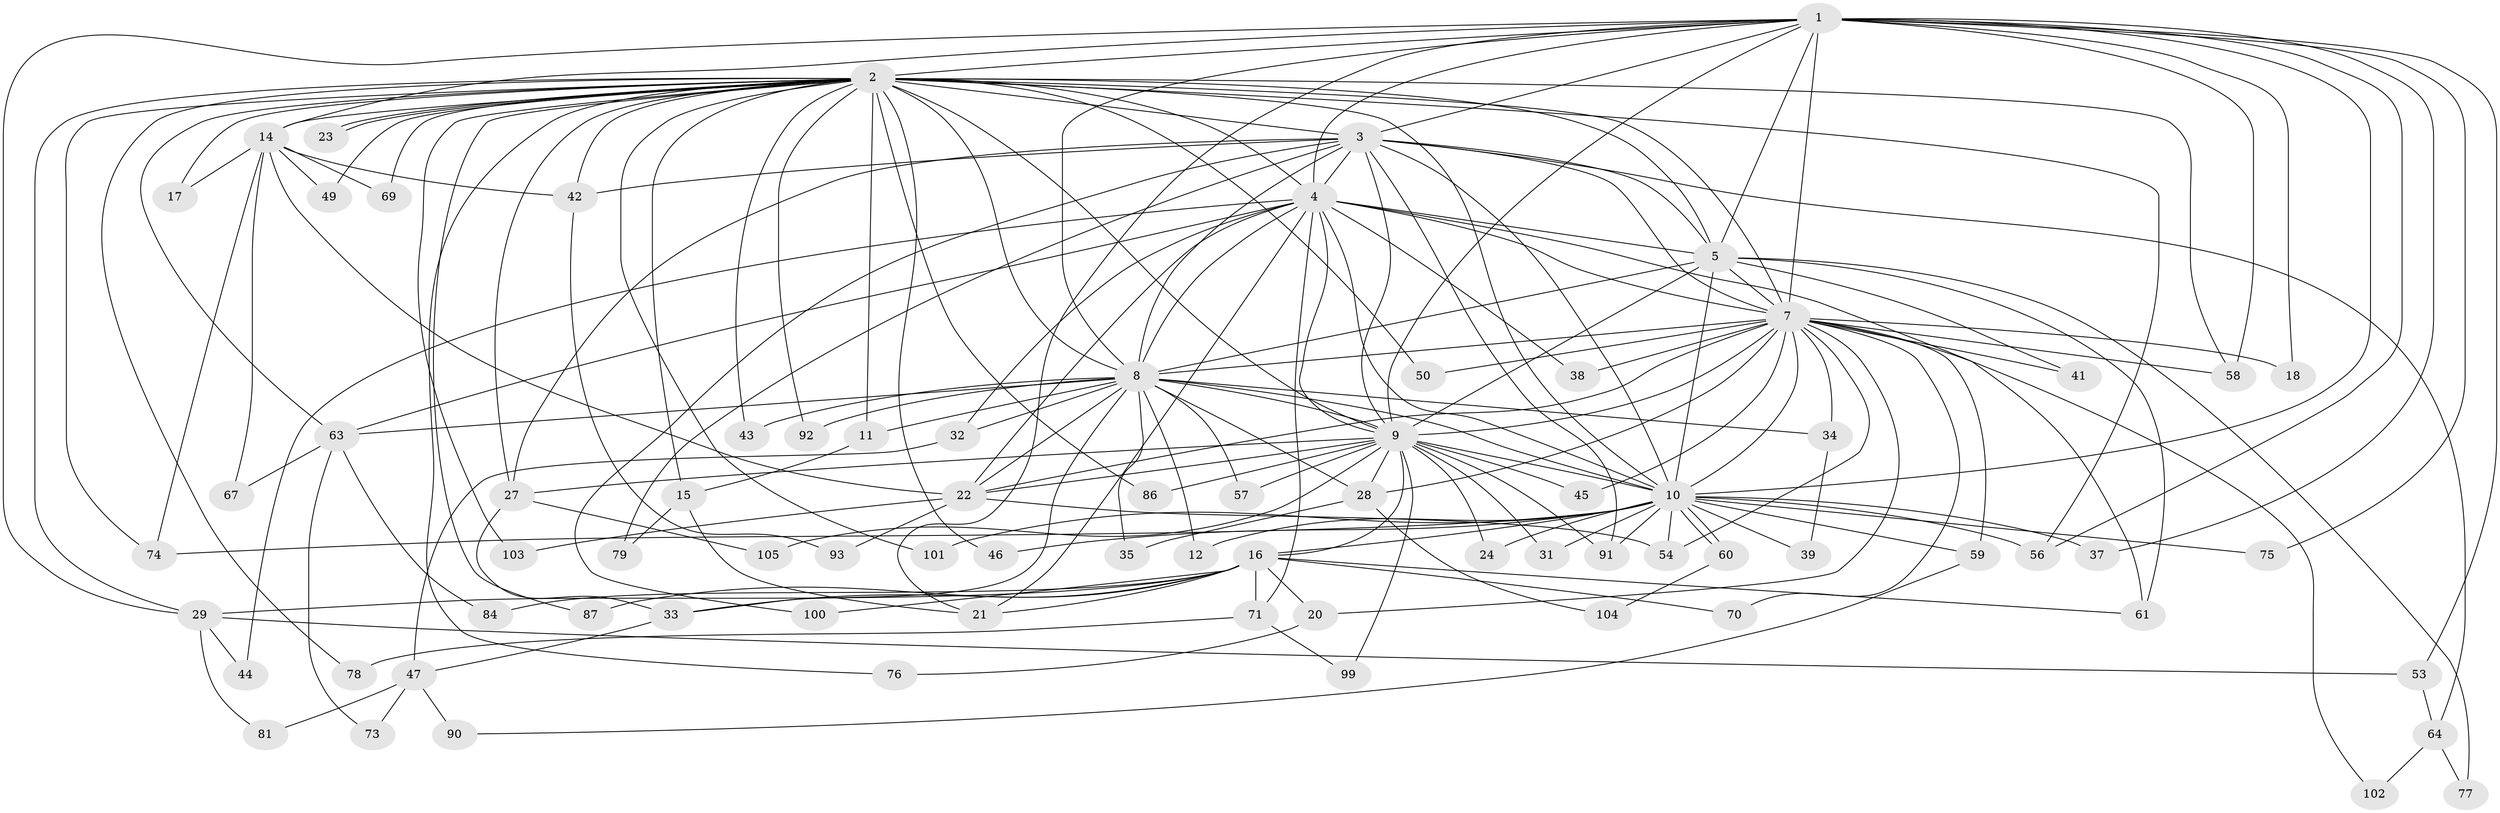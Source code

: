 // Generated by graph-tools (version 1.1) at 2025/23/03/03/25 07:23:44]
// undirected, 77 vertices, 189 edges
graph export_dot {
graph [start="1"]
  node [color=gray90,style=filled];
  1 [super="+97"];
  2 [super="+6"];
  3 [super="+98"];
  4 [super="+89"];
  5 [super="+48"];
  7 [super="+40"];
  8 [super="+85"];
  9 [super="+51"];
  10 [super="+13"];
  11;
  12;
  14 [super="+95"];
  15 [super="+19"];
  16 [super="+25"];
  17;
  18;
  20;
  21 [super="+30"];
  22 [super="+26"];
  23;
  24;
  27 [super="+36"];
  28 [super="+55"];
  29 [super="+52"];
  31;
  32;
  33 [super="+96"];
  34;
  35;
  37;
  38;
  39;
  41;
  42 [super="+66"];
  43;
  44;
  45 [super="+68"];
  46;
  47;
  49 [super="+94"];
  50;
  53;
  54 [super="+62"];
  56 [super="+65"];
  57;
  58 [super="+72"];
  59 [super="+88"];
  60;
  61 [super="+80"];
  63 [super="+83"];
  64;
  67;
  69;
  70;
  71;
  73;
  74 [super="+82"];
  75;
  76;
  77;
  78;
  79;
  81;
  84;
  86;
  87;
  90;
  91;
  92;
  93;
  99;
  100;
  101;
  102;
  103;
  104;
  105;
  1 -- 2 [weight=2];
  1 -- 3;
  1 -- 4;
  1 -- 5;
  1 -- 7;
  1 -- 8;
  1 -- 9;
  1 -- 10 [weight=2];
  1 -- 14;
  1 -- 18;
  1 -- 37;
  1 -- 53;
  1 -- 56;
  1 -- 58;
  1 -- 75;
  1 -- 29;
  1 -- 21;
  2 -- 3 [weight=2];
  2 -- 4 [weight=2];
  2 -- 5 [weight=2];
  2 -- 7 [weight=2];
  2 -- 8 [weight=2];
  2 -- 9 [weight=2];
  2 -- 10 [weight=2];
  2 -- 15 [weight=2];
  2 -- 23;
  2 -- 23;
  2 -- 49 [weight=2];
  2 -- 50;
  2 -- 76;
  2 -- 78;
  2 -- 103;
  2 -- 69;
  2 -- 11;
  2 -- 74;
  2 -- 14;
  2 -- 17;
  2 -- 86;
  2 -- 87;
  2 -- 27;
  2 -- 92;
  2 -- 29;
  2 -- 101;
  2 -- 42;
  2 -- 43;
  2 -- 46;
  2 -- 56;
  2 -- 58;
  2 -- 63;
  3 -- 4;
  3 -- 5;
  3 -- 7;
  3 -- 8;
  3 -- 9;
  3 -- 10;
  3 -- 27;
  3 -- 64;
  3 -- 79;
  3 -- 100;
  3 -- 91;
  3 -- 42;
  4 -- 5 [weight=2];
  4 -- 7;
  4 -- 8;
  4 -- 9;
  4 -- 10;
  4 -- 21;
  4 -- 22;
  4 -- 32;
  4 -- 38;
  4 -- 44;
  4 -- 61;
  4 -- 71;
  4 -- 63;
  5 -- 7;
  5 -- 8;
  5 -- 9;
  5 -- 10 [weight=2];
  5 -- 41;
  5 -- 77;
  5 -- 61;
  7 -- 8 [weight=2];
  7 -- 9;
  7 -- 10;
  7 -- 18;
  7 -- 20;
  7 -- 28;
  7 -- 34;
  7 -- 38;
  7 -- 41;
  7 -- 45 [weight=2];
  7 -- 59;
  7 -- 70;
  7 -- 102;
  7 -- 50;
  7 -- 54;
  7 -- 22;
  7 -- 58;
  8 -- 9;
  8 -- 10;
  8 -- 11;
  8 -- 12;
  8 -- 22;
  8 -- 32;
  8 -- 33;
  8 -- 34;
  8 -- 35;
  8 -- 43;
  8 -- 57;
  8 -- 63;
  8 -- 92;
  8 -- 28;
  9 -- 10;
  9 -- 16;
  9 -- 24;
  9 -- 28;
  9 -- 31;
  9 -- 91;
  9 -- 99;
  9 -- 105;
  9 -- 27;
  9 -- 22;
  9 -- 86;
  9 -- 45;
  9 -- 57;
  10 -- 12;
  10 -- 16;
  10 -- 24;
  10 -- 31;
  10 -- 37;
  10 -- 39;
  10 -- 46;
  10 -- 59 [weight=2];
  10 -- 60;
  10 -- 60;
  10 -- 75;
  10 -- 91;
  10 -- 101;
  10 -- 74;
  10 -- 54;
  10 -- 56;
  11 -- 15;
  14 -- 17;
  14 -- 42;
  14 -- 49;
  14 -- 67;
  14 -- 69;
  14 -- 74;
  14 -- 22;
  15 -- 21;
  15 -- 79;
  16 -- 20;
  16 -- 29;
  16 -- 33;
  16 -- 61;
  16 -- 70;
  16 -- 84;
  16 -- 87;
  16 -- 100;
  16 -- 21;
  16 -- 71;
  20 -- 76;
  22 -- 54;
  22 -- 93;
  22 -- 103;
  27 -- 105;
  27 -- 33;
  28 -- 35;
  28 -- 104;
  29 -- 44;
  29 -- 81;
  29 -- 53;
  32 -- 47;
  33 -- 47;
  34 -- 39;
  42 -- 93;
  47 -- 73;
  47 -- 81;
  47 -- 90;
  53 -- 64;
  59 -- 90;
  60 -- 104;
  63 -- 67;
  63 -- 73;
  63 -- 84;
  64 -- 77;
  64 -- 102;
  71 -- 78;
  71 -- 99;
}
